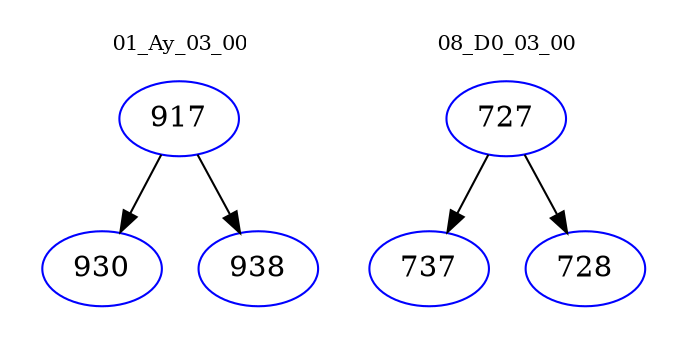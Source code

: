 digraph{
subgraph cluster_0 {
color = white
label = "01_Ay_03_00";
fontsize=10;
T0_917 [label="917", color="blue"]
T0_917 -> T0_930 [color="black"]
T0_930 [label="930", color="blue"]
T0_917 -> T0_938 [color="black"]
T0_938 [label="938", color="blue"]
}
subgraph cluster_1 {
color = white
label = "08_D0_03_00";
fontsize=10;
T1_727 [label="727", color="blue"]
T1_727 -> T1_737 [color="black"]
T1_737 [label="737", color="blue"]
T1_727 -> T1_728 [color="black"]
T1_728 [label="728", color="blue"]
}
}
